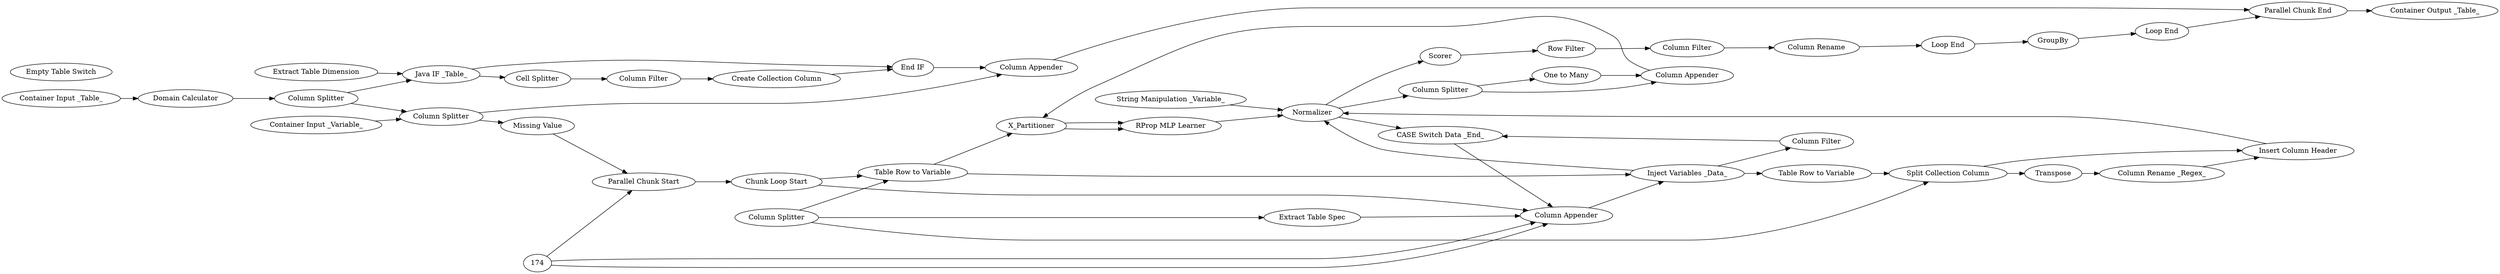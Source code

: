 digraph {
	87 [label=Scorer]
	121 [label="Row Filter"]
	149 [label="Column Filter"]
	150 [label="Column Rename"]
	46 [label="Loop End"]
	62 [label=GroupBy]
	145 [label=X_Partitioner]
	157 [label="Chunk Loop Start"]
	158 [label="Loop End"]
	160 [label="Table Row to Variable"]
	94 [label="Reference Column Splitter"]
	153 [label="Split Collection Column"]
	159 [label="Column Splitter"]
	160 [label="Table Row to Variable"]
	161 [label="Insert Column Header"]
	162 [label=Transpose]
	164 [label="Column Appender"]
	165 [label="Inject Variables _Data_"]
	166 [label="Column Rename _Regex_"]
	167 [label="Empty Table Switch"]
	168 [label="CASE Switch Data _End_"]
	169 [label="Extract Table Spec"]
	170 [label="Table Row to Variable"]
	171 [label="Column Filter"]
	68 [label="String Manipulation _Variable_"]
	94 [label="MultiLayerPerceptron Predictor"]
	89 [label="RProp MLP Learner"]
	90 [label="One to Many"]
	92 [label="Column Splitter"]
	93 [label="Column Appender"]
	94 [label=Normalizer]
	237 [label="Container Input _Table_"]
	238 [label="Container Input _Variable_"]
	240 [label="Column Splitter"]
	241 [label="Missing Value"]
	242 [label="Column Splitter"]
	378 [label="Column Splitter"]
	379 [label="Column Appender"]
	375 [label="Cell Splitter"]
	376 [label="Column Filter"]
	377 [label="Create Collection Column"]
	381 [label="End IF"]
	382 [label="Extract Table Dimension"]
	385 [label="Java IF _Table_"]
	387 [label="Domain Calculator"]
	388 [label="Missing Value"]
	239 [label="Container Output _Table_"]
	241 [label="Parallel Chunk End"]
	242 [label="Parallel Chunk Start"]
	87 -> 121
	121 -> 149
	149 -> 150
	94 -> 168
	153 -> 161
	153 -> 162
	159 -> 153
	159 -> 169
	159 -> 160
	160 -> 165
	161 -> 94
	162 -> 166
	164 -> 165
	166 -> 161
	165 -> 171
	165 -> 170
	168 -> 164
	169 -> 164
	170 -> 153
	171 -> 168
	68 -> 94
	89 -> 94
	90 -> 93
	92 -> 93
	92 -> 90
	94 -> 92
	375 -> 376
	376 -> 377
	377 -> 381
	382 -> 385
	385 -> 375
	385 -> 381
	237 -> 387
	238 -> 240
	240 -> 379
	240 -> 388
	378 -> 240
	378 -> 385
	379 -> 241
	381 -> 379
	387 -> 378
	388 -> 242
	150 -> 46
	46 -> 62
	62 -> 158
	145 -> 89
	145 -> 89
	157 -> 164
	157 -> 160
	158 -> 241
	160 -> 145
	165 -> 94
	94 -> 87
	93 -> 145
	174 -> 164
	174 -> 164
	174 -> 242
	241 -> 239
	242 -> 157
	rankdir=LR
}
